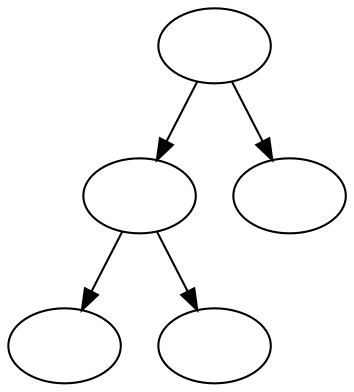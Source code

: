 digraph tree_6 {
	graph [imagepath="C:\Users\chami\chami_folder\tufts\fall2022\comp137\project\Tufts-CS137-FinalProject\src\..\data\sample_mnist"]
	0 [label="" image="image0.png"]
	1 [label="" image="image1.png"]
	2 [label="" image="image2.png"]
	3 [label="" image="image3.png"]
	4 [label="" image="image4.png"]
	0 -> 1
	0 -> 2
	1 -> 3
	1 -> 4
}
